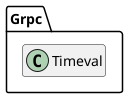 @startuml
set namespaceSeparator \\
hide members
hide << alias >> circle

class Grpc\\Timeval
@enduml
